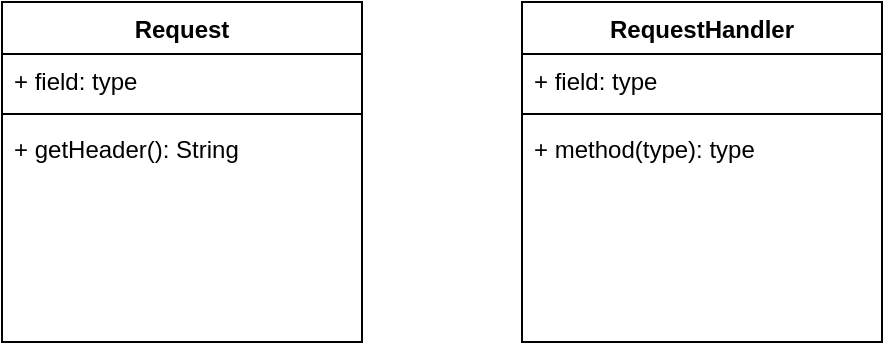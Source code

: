 <mxfile version="14.4.9" type="github">
  <diagram id="C5RBs43oDa-KdzZeNtuy" name="Page-1">
    <mxGraphModel dx="889" dy="767" grid="1" gridSize="10" guides="1" tooltips="1" connect="1" arrows="1" fold="1" page="1" pageScale="1" pageWidth="827" pageHeight="1169" math="0" shadow="0">
      <root>
        <mxCell id="WIyWlLk6GJQsqaUBKTNV-0" />
        <mxCell id="WIyWlLk6GJQsqaUBKTNV-1" parent="WIyWlLk6GJQsqaUBKTNV-0" />
        <mxCell id="-y8f80xbZfsogJ7YzoY7-0" value="Request" style="swimlane;fontStyle=1;align=center;verticalAlign=top;childLayout=stackLayout;horizontal=1;startSize=26;horizontalStack=0;resizeParent=1;resizeParentMax=0;resizeLast=0;collapsible=1;marginBottom=0;" vertex="1" parent="WIyWlLk6GJQsqaUBKTNV-1">
          <mxGeometry x="120" y="80" width="180" height="170" as="geometry" />
        </mxCell>
        <mxCell id="-y8f80xbZfsogJ7YzoY7-1" value="+ field: type" style="text;strokeColor=none;fillColor=none;align=left;verticalAlign=top;spacingLeft=4;spacingRight=4;overflow=hidden;rotatable=0;points=[[0,0.5],[1,0.5]];portConstraint=eastwest;" vertex="1" parent="-y8f80xbZfsogJ7YzoY7-0">
          <mxGeometry y="26" width="180" height="26" as="geometry" />
        </mxCell>
        <mxCell id="-y8f80xbZfsogJ7YzoY7-2" value="" style="line;strokeWidth=1;fillColor=none;align=left;verticalAlign=middle;spacingTop=-1;spacingLeft=3;spacingRight=3;rotatable=0;labelPosition=right;points=[];portConstraint=eastwest;" vertex="1" parent="-y8f80xbZfsogJ7YzoY7-0">
          <mxGeometry y="52" width="180" height="8" as="geometry" />
        </mxCell>
        <mxCell id="-y8f80xbZfsogJ7YzoY7-3" value="+ getHeader(): String&#xa;" style="text;strokeColor=none;fillColor=none;align=left;verticalAlign=top;spacingLeft=4;spacingRight=4;overflow=hidden;rotatable=0;points=[[0,0.5],[1,0.5]];portConstraint=eastwest;" vertex="1" parent="-y8f80xbZfsogJ7YzoY7-0">
          <mxGeometry y="60" width="180" height="110" as="geometry" />
        </mxCell>
        <mxCell id="-y8f80xbZfsogJ7YzoY7-5" value="RequestHandler" style="swimlane;fontStyle=1;align=center;verticalAlign=top;childLayout=stackLayout;horizontal=1;startSize=26;horizontalStack=0;resizeParent=1;resizeParentMax=0;resizeLast=0;collapsible=1;marginBottom=0;" vertex="1" parent="WIyWlLk6GJQsqaUBKTNV-1">
          <mxGeometry x="380" y="80" width="180" height="170" as="geometry" />
        </mxCell>
        <mxCell id="-y8f80xbZfsogJ7YzoY7-6" value="+ field: type" style="text;strokeColor=none;fillColor=none;align=left;verticalAlign=top;spacingLeft=4;spacingRight=4;overflow=hidden;rotatable=0;points=[[0,0.5],[1,0.5]];portConstraint=eastwest;" vertex="1" parent="-y8f80xbZfsogJ7YzoY7-5">
          <mxGeometry y="26" width="180" height="26" as="geometry" />
        </mxCell>
        <mxCell id="-y8f80xbZfsogJ7YzoY7-7" value="" style="line;strokeWidth=1;fillColor=none;align=left;verticalAlign=middle;spacingTop=-1;spacingLeft=3;spacingRight=3;rotatable=0;labelPosition=right;points=[];portConstraint=eastwest;" vertex="1" parent="-y8f80xbZfsogJ7YzoY7-5">
          <mxGeometry y="52" width="180" height="8" as="geometry" />
        </mxCell>
        <mxCell id="-y8f80xbZfsogJ7YzoY7-8" value="+ method(type): type&#xa;" style="text;strokeColor=none;fillColor=none;align=left;verticalAlign=top;spacingLeft=4;spacingRight=4;overflow=hidden;rotatable=0;points=[[0,0.5],[1,0.5]];portConstraint=eastwest;" vertex="1" parent="-y8f80xbZfsogJ7YzoY7-5">
          <mxGeometry y="60" width="180" height="110" as="geometry" />
        </mxCell>
      </root>
    </mxGraphModel>
  </diagram>
</mxfile>

